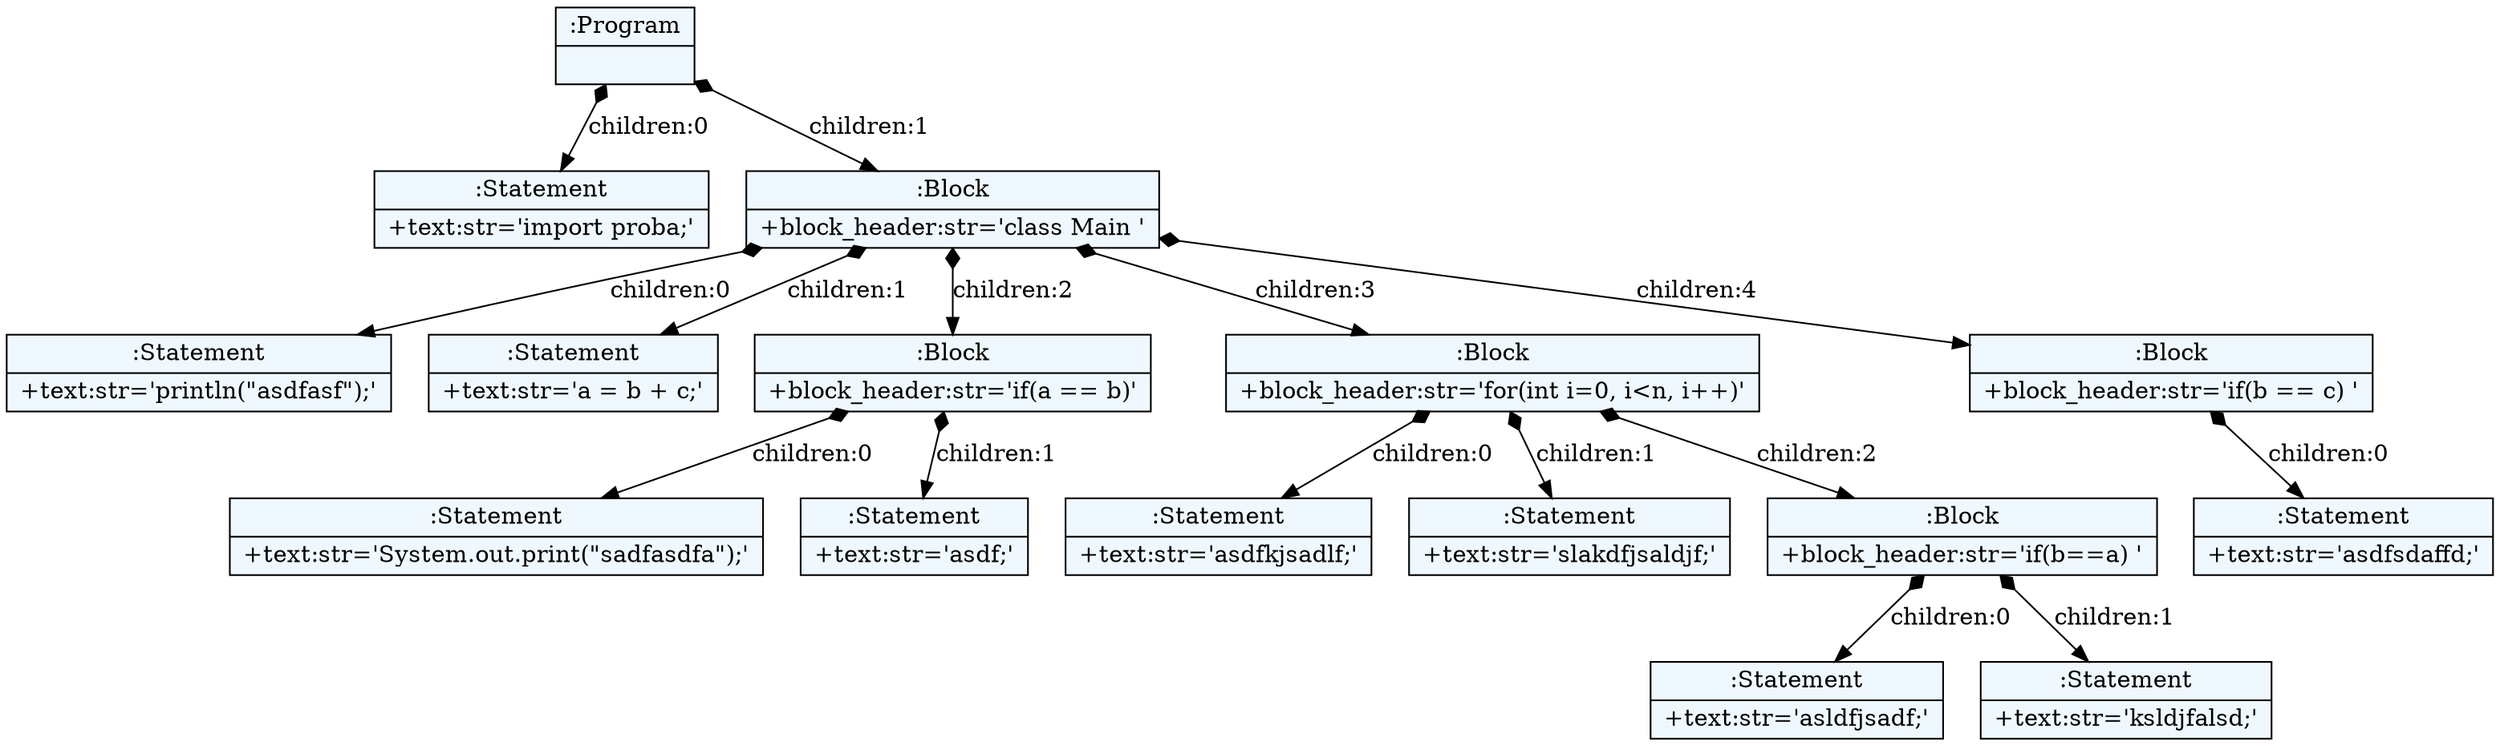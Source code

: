 
    digraph textX {
    fontname = "Bitstream Vera Sans"
    fontsize = 8
    node[
        shape=record,
        style=filled,
        fillcolor=aliceblue
    ]
    nodesep = 0.3
    edge[dir=black,arrowtail=empty]


140651546053648 -> 140651546053840 [label="children:0" arrowtail=diamond dir=both]
140651546053840[label="{:Statement|+text:str='import proba;'\l}"]
140651546053648 -> 140651546053936 [label="children:1" arrowtail=diamond dir=both]
140651546053936 -> 140651546054128 [label="children:0" arrowtail=diamond dir=both]
140651546054128[label="{:Statement|+text:str='println(\"asdfasf\");'\l}"]
140651546053936 -> 140651546054224 [label="children:1" arrowtail=diamond dir=both]
140651546054224[label="{:Statement|+text:str='a = b + c;'\l}"]
140651546053936 -> 140651546054320 [label="children:2" arrowtail=diamond dir=both]
140651546054320 -> 140651546054512 [label="children:0" arrowtail=diamond dir=both]
140651546054512[label="{:Statement|+text:str='System.out.print(\"sadfasdfa\");'\l}"]
140651546054320 -> 140651546054608 [label="children:1" arrowtail=diamond dir=both]
140651546054608[label="{:Statement|+text:str='asdf;'\l}"]
140651546054320[label="{:Block|+block_header:str='if(a == b)'\l}"]
140651546053936 -> 140651546054416 [label="children:3" arrowtail=diamond dir=both]
140651546054416 -> 140651546071248 [label="children:0" arrowtail=diamond dir=both]
140651546071248[label="{:Statement|+text:str='asdfkjsadlf;'\l}"]
140651546054416 -> 140651546071344 [label="children:1" arrowtail=diamond dir=both]
140651546071344[label="{:Statement|+text:str='slakdfjsaldjf;'\l}"]
140651546054416 -> 140651546071440 [label="children:2" arrowtail=diamond dir=both]
140651546071440 -> 140651546071632 [label="children:0" arrowtail=diamond dir=both]
140651546071632[label="{:Statement|+text:str='asldfjsadf;'\l}"]
140651546071440 -> 140651546071728 [label="children:1" arrowtail=diamond dir=both]
140651546071728[label="{:Statement|+text:str='ksldjfalsd;'\l}"]
140651546071440[label="{:Block|+block_header:str='if(b==a) '\l}"]
140651546054416[label="{:Block|+block_header:str='for(int i=0, i\<n, i++)'\l}"]
140651546053936 -> 140651546071152 [label="children:4" arrowtail=diamond dir=both]
140651546071152 -> 140651546071872 [label="children:0" arrowtail=diamond dir=both]
140651546071872[label="{:Statement|+text:str='asdfsdaffd;'\l}"]
140651546071152[label="{:Block|+block_header:str='if(b == c) '\l}"]
140651546053936[label="{:Block|+block_header:str='class Main '\l}"]
140651546053648[label="{:Program|}"]

}
